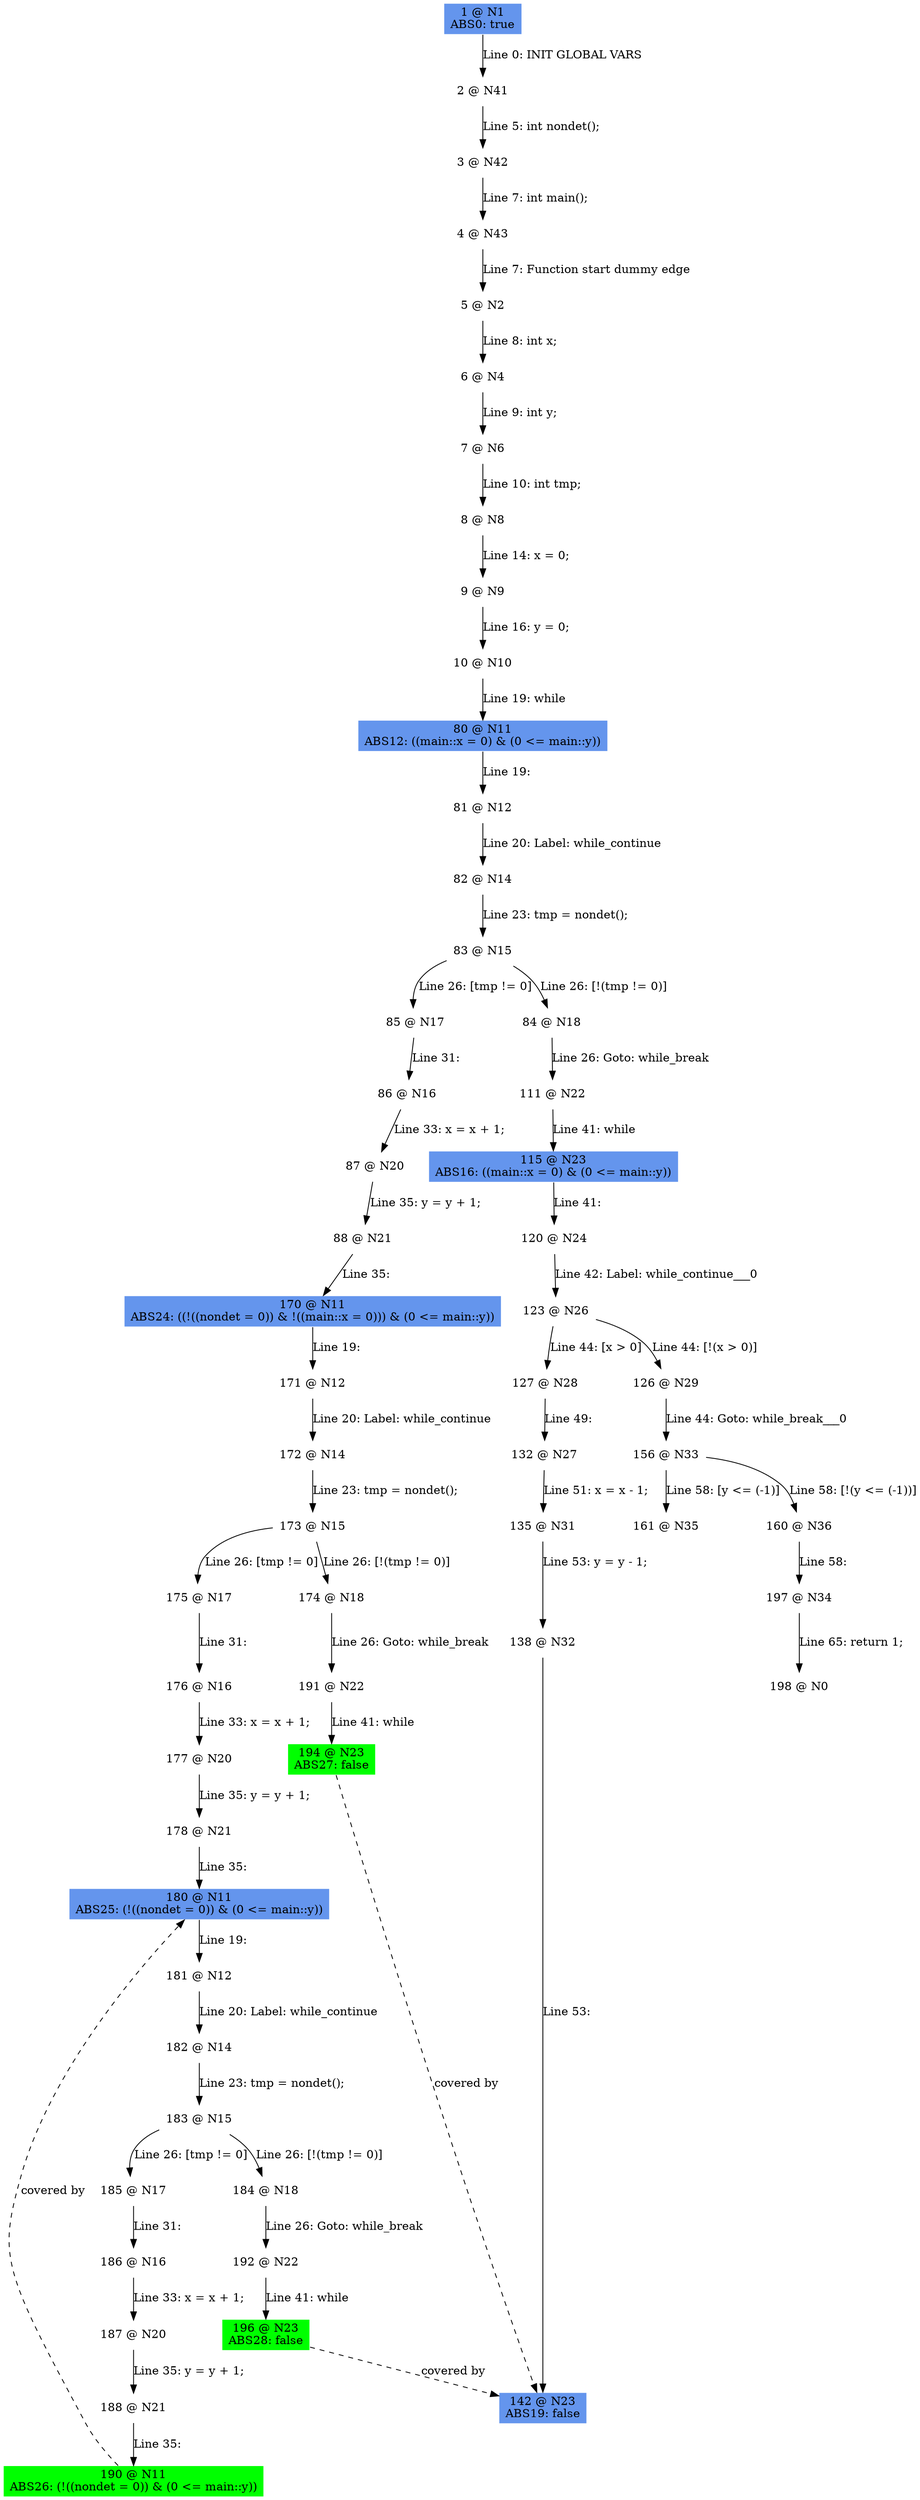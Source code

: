digraph ARG {
node [style="filled" shape="box" color="white"]
1 [fillcolor="cornflowerblue" label="1 @ N1\nABS0: true" id="1"]
2 [label="2 @ N41" id="2"]
3 [label="3 @ N42" id="3"]
4 [label="4 @ N43" id="4"]
5 [label="5 @ N2" id="5"]
6 [label="6 @ N4" id="6"]
7 [label="7 @ N6" id="7"]
8 [label="8 @ N8" id="8"]
9 [label="9 @ N9" id="9"]
10 [label="10 @ N10" id="10"]
80 [fillcolor="cornflowerblue" label="80 @ N11\nABS12: ((main::x = 0) & (0 <= main::y))" id="80"]
81 [label="81 @ N12" id="81"]
82 [label="82 @ N14" id="82"]
83 [label="83 @ N15" id="83"]
85 [label="85 @ N17" id="85"]
86 [label="86 @ N16" id="86"]
87 [label="87 @ N20" id="87"]
88 [label="88 @ N21" id="88"]
170 [fillcolor="cornflowerblue" label="170 @ N11\nABS24: ((!((nondet = 0)) & !((main::x = 0))) & (0 <= main::y))" id="170"]
171 [label="171 @ N12" id="171"]
172 [label="172 @ N14" id="172"]
173 [label="173 @ N15" id="173"]
175 [label="175 @ N17" id="175"]
176 [label="176 @ N16" id="176"]
177 [label="177 @ N20" id="177"]
178 [label="178 @ N21" id="178"]
180 [fillcolor="cornflowerblue" label="180 @ N11\nABS25: (!((nondet = 0)) & (0 <= main::y))" id="180"]
181 [label="181 @ N12" id="181"]
182 [label="182 @ N14" id="182"]
183 [label="183 @ N15" id="183"]
185 [label="185 @ N17" id="185"]
186 [label="186 @ N16" id="186"]
187 [label="187 @ N20" id="187"]
188 [label="188 @ N21" id="188"]
190 [fillcolor="green" label="190 @ N11\nABS26: (!((nondet = 0)) & (0 <= main::y))" id="190"]
184 [label="184 @ N18" id="184"]
192 [label="192 @ N22" id="192"]
196 [fillcolor="green" label="196 @ N23\nABS28: false" id="196"]
174 [label="174 @ N18" id="174"]
191 [label="191 @ N22" id="191"]
194 [fillcolor="green" label="194 @ N23\nABS27: false" id="194"]
84 [label="84 @ N18" id="84"]
111 [label="111 @ N22" id="111"]
115 [fillcolor="cornflowerblue" label="115 @ N23\nABS16: ((main::x = 0) & (0 <= main::y))" id="115"]
120 [label="120 @ N24" id="120"]
123 [label="123 @ N26" id="123"]
127 [label="127 @ N28" id="127"]
132 [label="132 @ N27" id="132"]
135 [label="135 @ N31" id="135"]
138 [label="138 @ N32" id="138"]
142 [fillcolor="cornflowerblue" label="142 @ N23\nABS19: false" id="142"]
126 [label="126 @ N29" id="126"]
156 [label="156 @ N33" id="156"]
161 [label="161 @ N35" id="161"]
160 [label="160 @ N36" id="160"]
197 [label="197 @ N34" id="197"]
198 [label="198 @ N0" id="198"]
1 -> 2 [label="Line 0: INIT GLOBAL VARS" id="1 -> 2"]
2 -> 3 [label="Line 5: int nondet();" id="2 -> 3"]
3 -> 4 [label="Line 7: int main();" id="3 -> 4"]
4 -> 5 [label="Line 7: Function start dummy edge" id="4 -> 5"]
5 -> 6 [label="Line 8: int x;" id="5 -> 6"]
6 -> 7 [label="Line 9: int y;" id="6 -> 7"]
7 -> 8 [label="Line 10: int tmp;" id="7 -> 8"]
8 -> 9 [label="Line 14: x = 0;" id="8 -> 9"]
9 -> 10 [label="Line 16: y = 0;" id="9 -> 10"]
10 -> 80 [label="Line 19: while" id="10 -> 80"]
80 -> 81 [label="Line 19: " id="80 -> 81"]
81 -> 82 [label="Line 20: Label: while_continue" id="81 -> 82"]
82 -> 83 [label="Line 23: tmp = nondet();" id="82 -> 83"]
83 -> 84 [label="Line 26: [!(tmp != 0)]" id="83 -> 84"]
83 -> 85 [label="Line 26: [tmp != 0]" id="83 -> 85"]
85 -> 86 [label="Line 31: " id="85 -> 86"]
86 -> 87 [label="Line 33: x = x + 1;" id="86 -> 87"]
87 -> 88 [label="Line 35: y = y + 1;" id="87 -> 88"]
88 -> 170 [label="Line 35: " id="88 -> 170"]
170 -> 171 [label="Line 19: " id="170 -> 171"]
171 -> 172 [label="Line 20: Label: while_continue" id="171 -> 172"]
172 -> 173 [label="Line 23: tmp = nondet();" id="172 -> 173"]
173 -> 174 [label="Line 26: [!(tmp != 0)]" id="173 -> 174"]
173 -> 175 [label="Line 26: [tmp != 0]" id="173 -> 175"]
175 -> 176 [label="Line 31: " id="175 -> 176"]
176 -> 177 [label="Line 33: x = x + 1;" id="176 -> 177"]
177 -> 178 [label="Line 35: y = y + 1;" id="177 -> 178"]
178 -> 180 [label="Line 35: " id="178 -> 180"]
190 -> 180 [style="dashed" weight="0" label="covered by"]
180 -> 181 [label="Line 19: " id="180 -> 181"]
181 -> 182 [label="Line 20: Label: while_continue" id="181 -> 182"]
182 -> 183 [label="Line 23: tmp = nondet();" id="182 -> 183"]
183 -> 184 [label="Line 26: [!(tmp != 0)]" id="183 -> 184"]
183 -> 185 [label="Line 26: [tmp != 0]" id="183 -> 185"]
185 -> 186 [label="Line 31: " id="185 -> 186"]
186 -> 187 [label="Line 33: x = x + 1;" id="186 -> 187"]
187 -> 188 [label="Line 35: y = y + 1;" id="187 -> 188"]
188 -> 190 [label="Line 35: " id="188 -> 190"]
184 -> 192 [label="Line 26: Goto: while_break" id="184 -> 192"]
192 -> 196 [label="Line 41: while" id="192 -> 196"]
174 -> 191 [label="Line 26: Goto: while_break" id="174 -> 191"]
191 -> 194 [label="Line 41: while" id="191 -> 194"]
84 -> 111 [label="Line 26: Goto: while_break" id="84 -> 111"]
111 -> 115 [label="Line 41: while" id="111 -> 115"]
115 -> 120 [label="Line 41: " id="115 -> 120"]
120 -> 123 [label="Line 42: Label: while_continue___0" id="120 -> 123"]
123 -> 126 [label="Line 44: [!(x > 0)]" id="123 -> 126"]
123 -> 127 [label="Line 44: [x > 0]" id="123 -> 127"]
127 -> 132 [label="Line 49: " id="127 -> 132"]
132 -> 135 [label="Line 51: x = x - 1;" id="132 -> 135"]
135 -> 138 [label="Line 53: y = y - 1;" id="135 -> 138"]
138 -> 142 [label="Line 53: " id="138 -> 142"]
194 -> 142 [style="dashed" weight="0" label="covered by"]
196 -> 142 [style="dashed" weight="0" label="covered by"]
126 -> 156 [label="Line 44: Goto: while_break___0" id="126 -> 156"]
156 -> 160 [label="Line 58: [!(y <= (-1))]" id="156 -> 160"]
156 -> 161 [label="Line 58: [y <= (-1)]" id="156 -> 161"]
160 -> 197 [label="Line 58: " id="160 -> 197"]
197 -> 198 [label="Line 65: return 1;" id="197 -> 198"]
}
